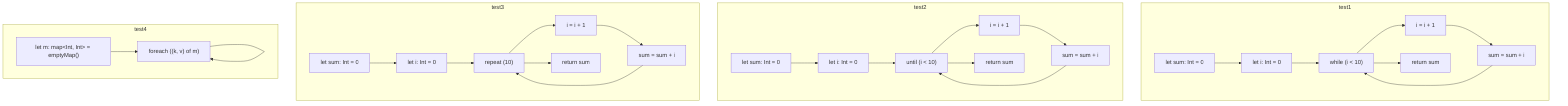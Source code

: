 graph TD
subgraph test1
    test1_68["let sum: Int = 0"]
    test1_69["let i: Int = 0"]
    test1_70["while (i &lt; 10)"]
    test1_71["i = i + 1"]
    test1_72["sum = sum + i"]
    test1_73["return sum"]:::exitNode
    test1_68 --> test1_69
    test1_69 --> test1_70
    test1_70 --> test1_71
    test1_71 --> test1_72
    test1_72 --> test1_70
    test1_70 --> test1_73
end
subgraph test2
    test2_74["let sum: Int = 0"]
    test2_75["let i: Int = 0"]
    test2_76["until (i &lt; 10)"]
    test2_77["i = i + 1"]
    test2_78["sum = sum + i"]
    test2_79["return sum"]:::exitNode
    test2_74 --> test2_75
    test2_75 --> test2_76
    test2_76 --> test2_77
    test2_77 --> test2_78
    test2_78 --> test2_76
    test2_76 --> test2_79
end
subgraph test3
    test3_80["let sum: Int = 0"]
    test3_81["let i: Int = 0"]
    test3_82["repeat (10)"]
    test3_83["i = i + 1"]
    test3_84["sum = sum + i"]
    test3_85["return sum"]:::exitNode
    test3_80 --> test3_81
    test3_81 --> test3_82
    test3_82 --> test3_83
    test3_83 --> test3_84
    test3_84 --> test3_82
    test3_82 --> test3_85
end
subgraph test4
    test4_86["let m: map&lt;Int, Int&gt; = emptyMap()"]
    test4_87["foreach ((k, v) of m)"]
    test4_86 --> test4_87
    test4_87 --> test4_87
end
